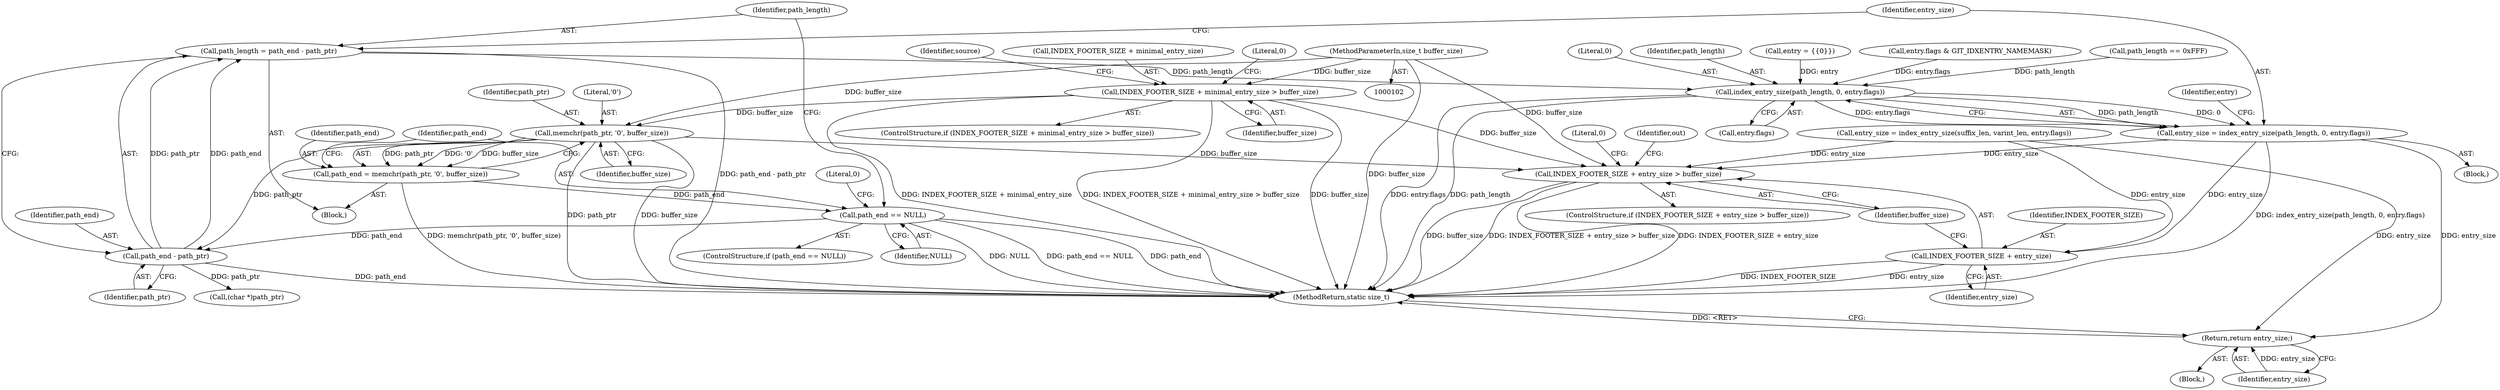 digraph "1_libgit2_58a6fe94cb851f71214dbefac3f9bffee437d6fe_0@integer" {
"1000321" [label="(Call,path_length = path_end - path_ptr)"];
"1000323" [label="(Call,path_end - path_ptr)"];
"1000316" [label="(Call,path_end == NULL)"];
"1000309" [label="(Call,path_end = memchr(path_ptr, '\0', buffer_size))"];
"1000311" [label="(Call,memchr(path_ptr, '\0', buffer_size))"];
"1000129" [label="(Call,INDEX_FOOTER_SIZE + minimal_entry_size > buffer_size)"];
"1000106" [label="(MethodParameterIn,size_t buffer_size)"];
"1000328" [label="(Call,index_entry_size(path_length, 0, entry.flags))"];
"1000326" [label="(Call,entry_size = index_entry_size(path_length, 0, entry.flags))"];
"1000423" [label="(Call,INDEX_FOOTER_SIZE + entry_size > buffer_size)"];
"1000424" [label="(Call,INDEX_FOOTER_SIZE + entry_size)"];
"1000445" [label="(Return,return entry_size;)"];
"1000138" [label="(Identifier,source)"];
"1000425" [label="(Identifier,INDEX_FOOTER_SIZE)"];
"1000318" [label="(Identifier,NULL)"];
"1000322" [label="(Identifier,path_length)"];
"1000330" [label="(Literal,0)"];
"1000313" [label="(Literal,'\0')"];
"1000329" [label="(Identifier,path_length)"];
"1000317" [label="(Identifier,path_end)"];
"1000114" [label="(Call,entry = {{0}})"];
"1000326" [label="(Call,entry_size = index_entry_size(path_length, 0, entry.flags))"];
"1000433" [label="(Identifier,out)"];
"1000336" [label="(Identifier,entry)"];
"1000106" [label="(MethodParameterIn,size_t buffer_size)"];
"1000130" [label="(Call,INDEX_FOOTER_SIZE + minimal_entry_size)"];
"1000310" [label="(Identifier,path_end)"];
"1000298" [label="(Call,entry.flags & GIT_IDXENTRY_NAMEMASK)"];
"1000324" [label="(Identifier,path_end)"];
"1000429" [label="(Literal,0)"];
"1000314" [label="(Identifier,buffer_size)"];
"1000424" [label="(Call,INDEX_FOOTER_SIZE + entry_size)"];
"1000325" [label="(Identifier,path_ptr)"];
"1000129" [label="(Call,INDEX_FOOTER_SIZE + minimal_entry_size > buffer_size)"];
"1000423" [label="(Call,INDEX_FOOTER_SIZE + entry_size > buffer_size)"];
"1000135" [label="(Literal,0)"];
"1000304" [label="(Call,path_length == 0xFFF)"];
"1000323" [label="(Call,path_end - path_ptr)"];
"1000133" [label="(Identifier,buffer_size)"];
"1000307" [label="(Block,)"];
"1000312" [label="(Identifier,path_ptr)"];
"1000311" [label="(Call,memchr(path_ptr, '\0', buffer_size))"];
"1000315" [label="(ControlStructure,if (path_end == NULL))"];
"1000321" [label="(Call,path_length = path_end - path_ptr)"];
"1000338" [label="(Call,(char *)path_ptr)"];
"1000426" [label="(Identifier,entry_size)"];
"1000445" [label="(Return,return entry_size;)"];
"1000108" [label="(Block,)"];
"1000320" [label="(Literal,0)"];
"1000447" [label="(MethodReturn,static size_t)"];
"1000427" [label="(Identifier,buffer_size)"];
"1000316" [label="(Call,path_end == NULL)"];
"1000328" [label="(Call,index_entry_size(path_length, 0, entry.flags))"];
"1000446" [label="(Identifier,entry_size)"];
"1000309" [label="(Call,path_end = memchr(path_ptr, '\0', buffer_size))"];
"1000327" [label="(Identifier,entry_size)"];
"1000331" [label="(Call,entry.flags)"];
"1000295" [label="(Block,)"];
"1000128" [label="(ControlStructure,if (INDEX_FOOTER_SIZE + minimal_entry_size > buffer_size))"];
"1000409" [label="(Call,entry_size = index_entry_size(suffix_len, varint_len, entry.flags))"];
"1000422" [label="(ControlStructure,if (INDEX_FOOTER_SIZE + entry_size > buffer_size))"];
"1000321" -> "1000307"  [label="AST: "];
"1000321" -> "1000323"  [label="CFG: "];
"1000322" -> "1000321"  [label="AST: "];
"1000323" -> "1000321"  [label="AST: "];
"1000327" -> "1000321"  [label="CFG: "];
"1000321" -> "1000447"  [label="DDG: path_end - path_ptr"];
"1000323" -> "1000321"  [label="DDG: path_end"];
"1000323" -> "1000321"  [label="DDG: path_ptr"];
"1000321" -> "1000328"  [label="DDG: path_length"];
"1000323" -> "1000325"  [label="CFG: "];
"1000324" -> "1000323"  [label="AST: "];
"1000325" -> "1000323"  [label="AST: "];
"1000323" -> "1000447"  [label="DDG: path_end"];
"1000316" -> "1000323"  [label="DDG: path_end"];
"1000311" -> "1000323"  [label="DDG: path_ptr"];
"1000323" -> "1000338"  [label="DDG: path_ptr"];
"1000316" -> "1000315"  [label="AST: "];
"1000316" -> "1000318"  [label="CFG: "];
"1000317" -> "1000316"  [label="AST: "];
"1000318" -> "1000316"  [label="AST: "];
"1000320" -> "1000316"  [label="CFG: "];
"1000322" -> "1000316"  [label="CFG: "];
"1000316" -> "1000447"  [label="DDG: NULL"];
"1000316" -> "1000447"  [label="DDG: path_end == NULL"];
"1000316" -> "1000447"  [label="DDG: path_end"];
"1000309" -> "1000316"  [label="DDG: path_end"];
"1000309" -> "1000307"  [label="AST: "];
"1000309" -> "1000311"  [label="CFG: "];
"1000310" -> "1000309"  [label="AST: "];
"1000311" -> "1000309"  [label="AST: "];
"1000317" -> "1000309"  [label="CFG: "];
"1000309" -> "1000447"  [label="DDG: memchr(path_ptr, '\0', buffer_size)"];
"1000311" -> "1000309"  [label="DDG: path_ptr"];
"1000311" -> "1000309"  [label="DDG: '\0'"];
"1000311" -> "1000309"  [label="DDG: buffer_size"];
"1000311" -> "1000314"  [label="CFG: "];
"1000312" -> "1000311"  [label="AST: "];
"1000313" -> "1000311"  [label="AST: "];
"1000314" -> "1000311"  [label="AST: "];
"1000311" -> "1000447"  [label="DDG: path_ptr"];
"1000311" -> "1000447"  [label="DDG: buffer_size"];
"1000129" -> "1000311"  [label="DDG: buffer_size"];
"1000106" -> "1000311"  [label="DDG: buffer_size"];
"1000311" -> "1000423"  [label="DDG: buffer_size"];
"1000129" -> "1000128"  [label="AST: "];
"1000129" -> "1000133"  [label="CFG: "];
"1000130" -> "1000129"  [label="AST: "];
"1000133" -> "1000129"  [label="AST: "];
"1000135" -> "1000129"  [label="CFG: "];
"1000138" -> "1000129"  [label="CFG: "];
"1000129" -> "1000447"  [label="DDG: INDEX_FOOTER_SIZE + minimal_entry_size"];
"1000129" -> "1000447"  [label="DDG: INDEX_FOOTER_SIZE + minimal_entry_size > buffer_size"];
"1000129" -> "1000447"  [label="DDG: buffer_size"];
"1000106" -> "1000129"  [label="DDG: buffer_size"];
"1000129" -> "1000423"  [label="DDG: buffer_size"];
"1000106" -> "1000102"  [label="AST: "];
"1000106" -> "1000447"  [label="DDG: buffer_size"];
"1000106" -> "1000423"  [label="DDG: buffer_size"];
"1000328" -> "1000326"  [label="AST: "];
"1000328" -> "1000331"  [label="CFG: "];
"1000329" -> "1000328"  [label="AST: "];
"1000330" -> "1000328"  [label="AST: "];
"1000331" -> "1000328"  [label="AST: "];
"1000326" -> "1000328"  [label="CFG: "];
"1000328" -> "1000447"  [label="DDG: entry.flags"];
"1000328" -> "1000447"  [label="DDG: path_length"];
"1000328" -> "1000326"  [label="DDG: path_length"];
"1000328" -> "1000326"  [label="DDG: 0"];
"1000328" -> "1000326"  [label="DDG: entry.flags"];
"1000304" -> "1000328"  [label="DDG: path_length"];
"1000298" -> "1000328"  [label="DDG: entry.flags"];
"1000114" -> "1000328"  [label="DDG: entry"];
"1000326" -> "1000295"  [label="AST: "];
"1000327" -> "1000326"  [label="AST: "];
"1000336" -> "1000326"  [label="CFG: "];
"1000326" -> "1000447"  [label="DDG: index_entry_size(path_length, 0, entry.flags)"];
"1000326" -> "1000423"  [label="DDG: entry_size"];
"1000326" -> "1000424"  [label="DDG: entry_size"];
"1000326" -> "1000445"  [label="DDG: entry_size"];
"1000423" -> "1000422"  [label="AST: "];
"1000423" -> "1000427"  [label="CFG: "];
"1000424" -> "1000423"  [label="AST: "];
"1000427" -> "1000423"  [label="AST: "];
"1000429" -> "1000423"  [label="CFG: "];
"1000433" -> "1000423"  [label="CFG: "];
"1000423" -> "1000447"  [label="DDG: buffer_size"];
"1000423" -> "1000447"  [label="DDG: INDEX_FOOTER_SIZE + entry_size > buffer_size"];
"1000423" -> "1000447"  [label="DDG: INDEX_FOOTER_SIZE + entry_size"];
"1000409" -> "1000423"  [label="DDG: entry_size"];
"1000424" -> "1000426"  [label="CFG: "];
"1000425" -> "1000424"  [label="AST: "];
"1000426" -> "1000424"  [label="AST: "];
"1000427" -> "1000424"  [label="CFG: "];
"1000424" -> "1000447"  [label="DDG: entry_size"];
"1000424" -> "1000447"  [label="DDG: INDEX_FOOTER_SIZE"];
"1000409" -> "1000424"  [label="DDG: entry_size"];
"1000445" -> "1000108"  [label="AST: "];
"1000445" -> "1000446"  [label="CFG: "];
"1000446" -> "1000445"  [label="AST: "];
"1000447" -> "1000445"  [label="CFG: "];
"1000445" -> "1000447"  [label="DDG: <RET>"];
"1000446" -> "1000445"  [label="DDG: entry_size"];
"1000409" -> "1000445"  [label="DDG: entry_size"];
}
